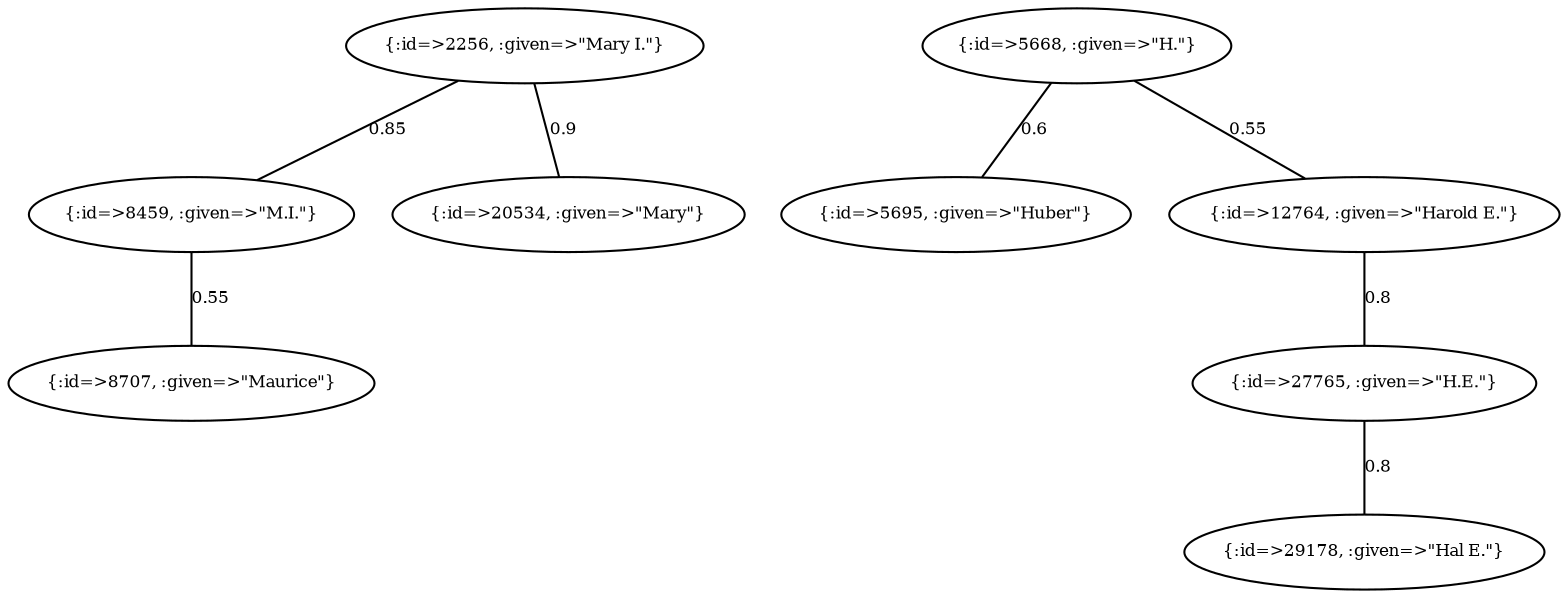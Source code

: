 graph Collector__WeightedGraph {
    "{:id=>2256, :given=>\"Mary I.\"}" [
        fontsize = 8,
        label = "{:id=>2256, :given=>\"Mary I.\"}"
    ]

    "{:id=>5668, :given=>\"H.\"}" [
        fontsize = 8,
        label = "{:id=>5668, :given=>\"H.\"}"
    ]

    "{:id=>5695, :given=>\"Huber\"}" [
        fontsize = 8,
        label = "{:id=>5695, :given=>\"Huber\"}"
    ]

    "{:id=>8459, :given=>\"M.I.\"}" [
        fontsize = 8,
        label = "{:id=>8459, :given=>\"M.I.\"}"
    ]

    "{:id=>8707, :given=>\"Maurice\"}" [
        fontsize = 8,
        label = "{:id=>8707, :given=>\"Maurice\"}"
    ]

    "{:id=>12764, :given=>\"Harold E.\"}" [
        fontsize = 8,
        label = "{:id=>12764, :given=>\"Harold E.\"}"
    ]

    "{:id=>20534, :given=>\"Mary\"}" [
        fontsize = 8,
        label = "{:id=>20534, :given=>\"Mary\"}"
    ]

    "{:id=>27765, :given=>\"H.E.\"}" [
        fontsize = 8,
        label = "{:id=>27765, :given=>\"H.E.\"}"
    ]

    "{:id=>29178, :given=>\"Hal E.\"}" [
        fontsize = 8,
        label = "{:id=>29178, :given=>\"Hal E.\"}"
    ]

    "{:id=>2256, :given=>\"Mary I.\"}" -- "{:id=>8459, :given=>\"M.I.\"}" [
        fontsize = 8,
        label = 0.85
    ]

    "{:id=>2256, :given=>\"Mary I.\"}" -- "{:id=>20534, :given=>\"Mary\"}" [
        fontsize = 8,
        label = 0.9
    ]

    "{:id=>5668, :given=>\"H.\"}" -- "{:id=>5695, :given=>\"Huber\"}" [
        fontsize = 8,
        label = 0.6
    ]

    "{:id=>5668, :given=>\"H.\"}" -- "{:id=>12764, :given=>\"Harold E.\"}" [
        fontsize = 8,
        label = 0.55
    ]

    "{:id=>8459, :given=>\"M.I.\"}" -- "{:id=>8707, :given=>\"Maurice\"}" [
        fontsize = 8,
        label = 0.55
    ]

    "{:id=>12764, :given=>\"Harold E.\"}" -- "{:id=>27765, :given=>\"H.E.\"}" [
        fontsize = 8,
        label = 0.8
    ]

    "{:id=>27765, :given=>\"H.E.\"}" -- "{:id=>29178, :given=>\"Hal E.\"}" [
        fontsize = 8,
        label = 0.8
    ]
}
